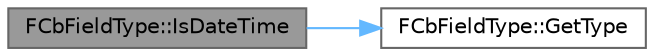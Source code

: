 digraph "FCbFieldType::IsDateTime"
{
 // INTERACTIVE_SVG=YES
 // LATEX_PDF_SIZE
  bgcolor="transparent";
  edge [fontname=Helvetica,fontsize=10,labelfontname=Helvetica,labelfontsize=10];
  node [fontname=Helvetica,fontsize=10,shape=box,height=0.2,width=0.4];
  rankdir="LR";
  Node1 [id="Node000001",label="FCbFieldType::IsDateTime",height=0.2,width=0.4,color="gray40", fillcolor="grey60", style="filled", fontcolor="black",tooltip=" "];
  Node1 -> Node2 [id="edge1_Node000001_Node000002",color="steelblue1",style="solid",tooltip=" "];
  Node2 [id="Node000002",label="FCbFieldType::GetType",height=0.2,width=0.4,color="grey40", fillcolor="white", style="filled",URL="$d3/d96/classFCbFieldType.html#a00b110adec77562ed38c5b94b6d8b236",tooltip="The type with flags removed."];
}
